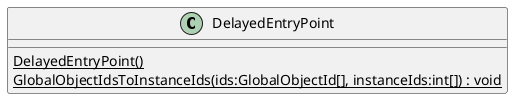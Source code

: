 @startuml
class DelayedEntryPoint {
    {static} DelayedEntryPoint()
    {static} GlobalObjectIdsToInstanceIds(ids:GlobalObjectId[], instanceIds:int[]) : void
}
@enduml

